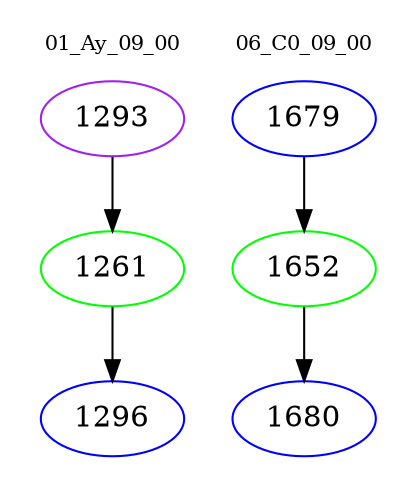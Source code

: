 digraph{
subgraph cluster_0 {
color = white
label = "01_Ay_09_00";
fontsize=10;
T0_1293 [label="1293", color="purple"]
T0_1293 -> T0_1261 [color="black"]
T0_1261 [label="1261", color="green"]
T0_1261 -> T0_1296 [color="black"]
T0_1296 [label="1296", color="blue"]
}
subgraph cluster_1 {
color = white
label = "06_C0_09_00";
fontsize=10;
T1_1679 [label="1679", color="blue"]
T1_1679 -> T1_1652 [color="black"]
T1_1652 [label="1652", color="green"]
T1_1652 -> T1_1680 [color="black"]
T1_1680 [label="1680", color="blue"]
}
}
